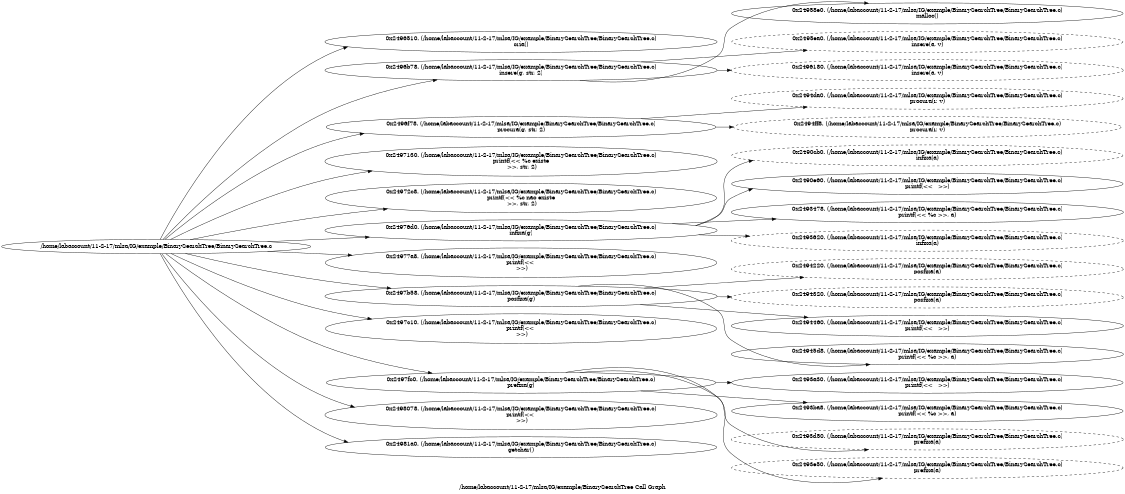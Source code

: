 digraph "/home/labaccount/11-2-17/mlsa/IG/example/BinarySearchTree Call Graph" {
	graph [dpi=300
		rankdir=LR
		size="7.5, 10"
		label="/home/labaccount/11-2-17/mlsa/IG/example/BinarySearchTree Call Graph"
	];

	Node0x907504425 [shape=oval, label="/home/labaccount/11-2-17/mlsa/IG/example/BinarySearchTree/BinarySearchTree.c"];
	Node0x957803518 [shape=oval, label="0x2496510. (/home/labaccount/11-2-17/mlsa/IG/example/BinarySearchTree/BinarySearchTree.c)\ncria()"];
	Node0x907504425 -> Node0x957803518;
	Node0x818974433 [shape=oval, label="0x2496b78. (/home/labaccount/11-2-17/mlsa/IG/example/BinarySearchTree/BinarySearchTree.c)\ninsere(g, str, 2)"];
	Node0x907504425 -> Node0x818974433;
	Node0x819500557 [shape=oval, label="0x2496f78. (/home/labaccount/11-2-17/mlsa/IG/example/BinarySearchTree/BinarySearchTree.c)\nprocura(g, str, 2)"];
	Node0x907504425 -> Node0x819500557;
	Node0x453898712 [shape=oval, label="0x2497130. (/home/labaccount/11-2-17/mlsa/IG/example/BinarySearchTree/BinarySearchTree.c)\nprintf(<< %c existe\n >>, str, 2)"];
	Node0x907504425 -> Node0x453898712;
	Node0x878570978 [shape=oval, label="0x24972c8. (/home/labaccount/11-2-17/mlsa/IG/example/BinarySearchTree/BinarySearchTree.c)\nprintf(<< %c nao existe\n >>, str, 2)"];
	Node0x907504425 -> Node0x878570978;
	Node0x185791012 [shape=oval, label="0x24976d0. (/home/labaccount/11-2-17/mlsa/IG/example/BinarySearchTree/BinarySearchTree.c)\ninfixa(g)"];
	Node0x907504425 -> Node0x185791012;
	Node0x692365779 [shape=oval, label="0x24977a8. (/home/labaccount/11-2-17/mlsa/IG/example/BinarySearchTree/BinarySearchTree.c)\nprintf(<< \n >>)"];
	Node0x907504425 -> Node0x692365779;
	Node0x706138518 [shape=oval, label="0x2497b58. (/home/labaccount/11-2-17/mlsa/IG/example/BinarySearchTree/BinarySearchTree.c)\nposfixa(g)"];
	Node0x907504425 -> Node0x706138518;
	Node0x387502563 [shape=oval, label="0x2497c10. (/home/labaccount/11-2-17/mlsa/IG/example/BinarySearchTree/BinarySearchTree.c)\nprintf(<< \n >>)"];
	Node0x907504425 -> Node0x387502563;
	Node0x681985686 [shape=oval, label="0x2497fc0. (/home/labaccount/11-2-17/mlsa/IG/example/BinarySearchTree/BinarySearchTree.c)\nprefixa(g)"];
	Node0x907504425 -> Node0x681985686;
	Node0x612947160 [shape=oval, label="0x2498078. (/home/labaccount/11-2-17/mlsa/IG/example/BinarySearchTree/BinarySearchTree.c)\nprintf(<< \n >>)"];
	Node0x907504425 -> Node0x612947160;
	Node0x145437645 [shape=oval, label="0x24981a0. (/home/labaccount/11-2-17/mlsa/IG/example/BinarySearchTree/BinarySearchTree.c)\ngetchar()"];
	Node0x907504425 -> Node0x145437645;
	Node0x259889292 [shape=oval, label="0x24958e0. (/home/labaccount/11-2-17/mlsa/IG/example/BinarySearchTree/BinarySearchTree.c)\nmalloc()"];
	Node0x818974433 -> Node0x259889292;
	Node0x871892594 [shape=oval, style=dashed, label="0x2495ea0. (/home/labaccount/11-2-17/mlsa/IG/example/BinarySearchTree/BinarySearchTree.c)\ninsere(a, v)"];
	Node0x818974433 -> Node0x871892594;
	Node0x954323458 [shape=oval, style=dashed, label="0x2496180. (/home/labaccount/11-2-17/mlsa/IG/example/BinarySearchTree/BinarySearchTree.c)\ninsere(a, v)"];
	Node0x818974433 -> Node0x954323458;
	Node0x924040403 [shape=oval, style=dashed, label="0x2494da0. (/home/labaccount/11-2-17/mlsa/IG/example/BinarySearchTree/BinarySearchTree.c)\nprocura(r, v)"];
	Node0x819500557 -> Node0x924040403;
	Node0x894340571 [shape=oval, style=dashed, label="0x2494ff8. (/home/labaccount/11-2-17/mlsa/IG/example/BinarySearchTree/BinarySearchTree.c)\nprocura(r, v)"];
	Node0x819500557 -> Node0x894340571;
	Node0x485721704 [shape=oval, style=dashed, label="0x2490cb0. (/home/labaccount/11-2-17/mlsa/IG/example/BinarySearchTree/BinarySearchTree.c)\ninfixa(a)"];
	Node0x185791012 -> Node0x485721704;
	Node0x960511020 [shape=oval, label="0x2490e60. (/home/labaccount/11-2-17/mlsa/IG/example/BinarySearchTree/BinarySearchTree.c)\nprintf(<<   >>)"];
	Node0x185791012 -> Node0x960511020;
	Node0x239624782 [shape=oval, label="0x2493478. (/home/labaccount/11-2-17/mlsa/IG/example/BinarySearchTree/BinarySearchTree.c)\nprintf(<< %c >>, a)"];
	Node0x185791012 -> Node0x239624782;
	Node0x192658527 [shape=oval, style=dashed, label="0x2493620. (/home/labaccount/11-2-17/mlsa/IG/example/BinarySearchTree/BinarySearchTree.c)\ninfixa(a)"];
	Node0x185791012 -> Node0x192658527;
	Node0x308694281 [shape=oval, style=dashed, label="0x2494220. (/home/labaccount/11-2-17/mlsa/IG/example/BinarySearchTree/BinarySearchTree.c)\nposfixa(a)"];
	Node0x706138518 -> Node0x308694281;
	Node0x743121322 [shape=oval, style=dashed, label="0x2494320. (/home/labaccount/11-2-17/mlsa/IG/example/BinarySearchTree/BinarySearchTree.c)\nposfixa(a)"];
	Node0x706138518 -> Node0x743121322;
	Node0x320014386 [shape=oval, label="0x2494460. (/home/labaccount/11-2-17/mlsa/IG/example/BinarySearchTree/BinarySearchTree.c)\nprintf(<<   >>)"];
	Node0x706138518 -> Node0x320014386;
	Node0x639156463 [shape=oval, label="0x24945d8. (/home/labaccount/11-2-17/mlsa/IG/example/BinarySearchTree/BinarySearchTree.c)\nprintf(<< %c >>, a)"];
	Node0x706138518 -> Node0x639156463;
	Node0x473731457 [shape=oval, label="0x2493a30. (/home/labaccount/11-2-17/mlsa/IG/example/BinarySearchTree/BinarySearchTree.c)\nprintf(<<   >>)"];
	Node0x681985686 -> Node0x473731457;
	Node0x521879922 [shape=oval, label="0x2493ba8. (/home/labaccount/11-2-17/mlsa/IG/example/BinarySearchTree/BinarySearchTree.c)\nprintf(<< %c >>, a)"];
	Node0x681985686 -> Node0x521879922;
	Node0x563684188 [shape=oval, style=dashed, label="0x2493d50. (/home/labaccount/11-2-17/mlsa/IG/example/BinarySearchTree/BinarySearchTree.c)\nprefixa(a)"];
	Node0x681985686 -> Node0x563684188;
	Node0x459534950 [shape=oval, style=dashed, label="0x2493e50. (/home/labaccount/11-2-17/mlsa/IG/example/BinarySearchTree/BinarySearchTree.c)\nprefixa(a)"];
	Node0x681985686 -> Node0x459534950;
}